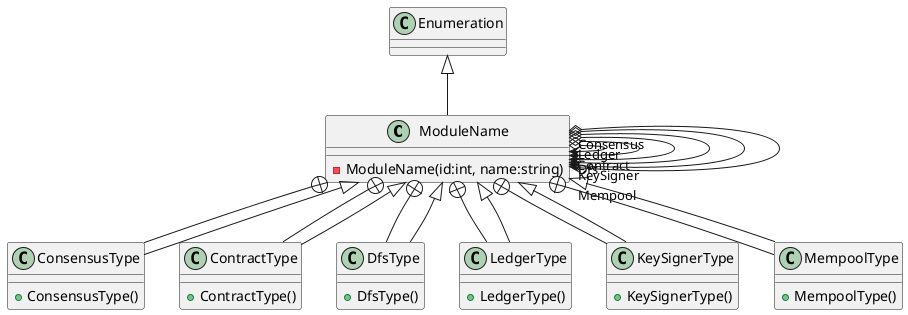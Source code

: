 @startuml
class ModuleName {
    - ModuleName(id:int, name:string)
}
class ConsensusType {
    + ConsensusType()
}
class ContractType {
    + ContractType()
}
class DfsType {
    + DfsType()
}
class LedgerType {
    + LedgerType()
}
class KeySignerType {
    + KeySignerType()
}
class MempoolType {
    + MempoolType()
}
Enumeration <|-- ModuleName
ModuleName o-> "Consensus" ModuleName
ModuleName o-> "Contract" ModuleName
ModuleName o-> "Dfs" ModuleName
ModuleName o-> "Ledger" ModuleName
ModuleName o-> "KeySigner" ModuleName
ModuleName o-> "Mempool" ModuleName
ModuleName +-- ConsensusType
ModuleName <|-- ConsensusType
ModuleName +-- ContractType
ModuleName <|-- ContractType
ModuleName +-- DfsType
ModuleName <|-- DfsType
ModuleName +-- LedgerType
ModuleName <|-- LedgerType
ModuleName +-- KeySignerType
ModuleName <|-- KeySignerType
ModuleName +-- MempoolType
ModuleName <|-- MempoolType
@enduml
